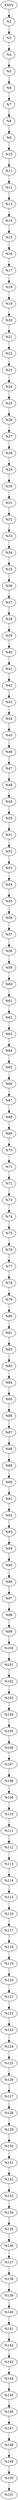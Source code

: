 digraph CFG {
    // Nodes
    1 [label="Entry"];
    2 [label="%2"];
    3 [label="%3"];
    4 [label="%4"];
    5 [label="%5"];
    6 [label="%6"];
    7 [label="%7"];
    8 [label="%8"];
    9 [label="%9"];
    10 [label="%10"];
    11 [label="%11"];
    12 [label="%12"];
    13 [label="%13"];
    14 [label="%14"];
    15 [label="%15"];
    16 [label="%16"];
    17 [label="%17"];
    18 [label="%18"];
    19 [label="%19"];
    20 [label="%20"];
    21 [label="%21"];
    22 [label="%22"];
    23 [label="%23"];
    24 [label="%24"];
    25 [label="%25"];
    26 [label="%26"];
    27 [label="%27"];
    28 [label="%28"];
    29 [label="%29"];
    30 [label="%30"];
    31 [label="%31"];
    32 [label="%32"];
    33 [label="%33"];
    34 [label="%34"];
    35 [label="%35"];
    36 [label="%36"];
    37 [label="%37"];
    38 [label="%38"];
    39 [label="%39"];
    40 [label="%40"];
    41 [label="%41"];
    42 [label="%42"];
    43 [label="%43"];
    44 [label="%44"];
    45 [label="%45"];
    46 [label="%46"];
    47 [label="%47"];
    48 [label="%48"];
    49 [label="%49"];
    50 [label="%50"];
    51 [label="%51"];
    52 [label="%52"];
    53 [label="%53"];
    54 [label="%54"];
    55 [label="%55"];
    56 [label="%56"];
    57 [label="%57"];
    58 [label="%58"];
    59 [label="%59"];
    60 [label="%60"];
    61 [label="%61"];
    62 [label="%62"];
    63 [label="%63"];
    64 [label="%64"];
    65 [label="%65"];
    66 [label="%66"];
    67 [label="%67"];
    68 [label="%68"];
    69 [label="%69"];
    70 [label="%70"];
    71 [label="%71"];
    72 [label="%72"];
    73 [label="%73"];
    74 [label="%74"];
    75 [label="%75"];
    76 [label="%76"];
    77 [label="%77"];
    78 [label="%78"];
    79 [label="%79"];
    80 [label="%80"];
    81 [label="%81"];
    82 [label="%82"];
    83 [label="%83"];
    84 [label="%84"];
    85 [label="%85"];
    86 [label="%86"];
    87 [label="%87"];
    88 [label="%88"];
    89 [label="%89"];
    90 [label="%90"];
    91 [label="%91"];
    92 [label="%92"];
    93 [label="%93"];
    94 [label="%94"];
    95 [label="%95"];
    96 [label="%96"];
    97 [label="%97"];
    98 [label="%98"];
    99 [label="%99"];
    100 [label="%100"];
    101 [label="%101"];
    102 [label="%102"];
    103 [label="%103"];
    104 [label="%104"];
    105 [label="%105"];
    106 [label="%106"];
    107 [label="%107"];
    108 [label="%108"];
    109 [label="%109"];
    110 [label="%110"];
    111 [label="%111"];
    112 [label="%112"];
    113 [label="%113"];
    114 [label="%114"];
    115 [label="%115"];
    116 [label="%116"];
    117 [label="%117"];
    118 [label="%118"];
    119 [label="%119"];
    120 [label="%120"];
    121 [label="%121"];
    122 [label="%122"];
    123 [label="%123"];
    124 [label="%124"];
    125 [label="%125"];
    126 [label="%126"];
    127 [label="%127"];
    128 [label="%128"];
    129 [label="%129"];
    130 [label="%130"];
    131 [label="%131"];
    132 [label="%132"];
    133 [label="%133"];
    134 [label="%134"];
    135 [label="%135"];
    136 [label="%136"];
    137 [label="%137"];
    138 [label="%138"];
    139 [label="%139"];
    140 [label="%140"];
    141 [label="%141"];
    142 [label="%142"];
    143 [label="%143"];
    144 [label="%144"];
    145 [label="%145"];
    146 [label="%146"];
    147 [label="%147"];
    148 [label="%148"];
    149 [label="%149"];
    150 [label="%150"];
    151 [label="%151"];
    
    // Edges
    1 -> 2;
    2 -> 3;
    3 -> 4;
    4 -> 5;
    5 -> 6;
    6 -> 7;
    7 -> 8;
    8 -> 9;
    9 -> 10;
    10 -> 11;
    11 -> 12;
    12 -> 13;
    13 -> 14;
    14 -> 15;
    15 -> 16;
    16 -> 17;
    17 -> 18;
    18 -> 19;
    19 -> 20;
    20 -> 21;
    21 -> 22;
    22 -> 23;
    23 -> 24;
    24 -> 25;
    25 -> 26;
    26 -> 27;
    27 -> 28;
    28 -> 29;
    29 -> 30;
    30 -> 31;
    31 -> 32;
    32 -> 33;
    33 -> 34;
    34 -> 35;
    35 -> 36;
    36 -> 37;
    37 -> 38;
    38 -> 39;
    39 -> 40;
    40 -> 41;
    41 -> 42;
    42 -> 43;
    43 -> 44;
    44 -> 45;
    45 -> 46;
    46 -> 47;
    47 -> 48;
    48 -> 49;
    49 -> 50;
    50 -> 51;
    51 -> 52;
    52 -> 53;
    53 -> 54;
    54 -> 55;
    55 -> 56;
    56 -> 57;
    57 -> 58;
    58 -> 59;
    59 -> 60;
    60 -> 61;
    61 -> 62;
    62 -> 63;
    63 -> 64;
    64 -> 65;
    65 -> 66;
    66 -> 67;
    67 -> 68;
    68 -> 69;
    69 -> 70;
    70 -> 71;
    71 -> 72;
    72 -> 73;
    73 -> 74;
    74 -> 75;
    75 -> 76;
    76 -> 77;
    77 -> 78;
    78 -> 79;
    79 -> 80;
    80 -> 81;
    81 -> 82;
    82 -> 83;
    83 -> 84;
    84 -> 85;
    85 -> 86;
    86 -> 87;
    87 -> 88;
    88 -> 89;
    89 -> 90;
    90 -> 91;
    91 -> 92;
    92 -> 93;
    93 -> 94;
    94 -> 95;
    95 -> 96;
    96 -> 97;
    97 -> 98;
    98 -> 99;
    99 -> 100;
    100 -> 101;
    101 -> 102;
    102 -> 103;
    103 -> 104;
    104 -> 105;
    105 -> 106;
    106 -> 107;
    107 -> 108;
    108 -> 109;
    109 -> 110;
    110 -> 111;
    111 -> 112;
    112 -> 113;
    113 -> 114;
    114 -> 115;
    115 -> 116;
    116 -> 117;
    117 -> 118;
    118 -> 119;
    119 -> 120;
    120 -> 121;
    121 -> 122;
    122 -> 123;
    123 -> 124;
    124 -> 125;
    125 -> 126;
    126 -> 127;
    127 -> 128;
    128 -> 129;
    129 -> 130;
    130 -> 131;
    131 -> 132;
    132 -> 133;
    133 -> 134;
    134 -> 135;
    135 -> 136;
    136 -> 137;
    137 -> 138;
    138 -> 139;
    139 -> 140;
    140 -> 141;
    141 -> 142;
    142 -> 143;
    143 -> 144;
    144 -> 145;
    145 -> 146;
    146 -> 147;
    147 -> 148;
    148 -> 149;
    149 -> 150;
    150 -> 151;
}